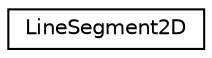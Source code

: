 digraph "Graphical Class Hierarchy"
{
  edge [fontname="Helvetica",fontsize="10",labelfontname="Helvetica",labelfontsize="10"];
  node [fontname="Helvetica",fontsize="10",shape=record];
  rankdir="LR";
  Node1 [label="LineSegment2D",height=0.2,width=0.4,color="black", fillcolor="white", style="filled",URL="$class_line_segment2_d.html"];
}
